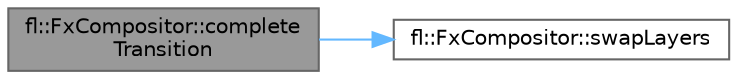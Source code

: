 digraph "fl::FxCompositor::completeTransition"
{
 // INTERACTIVE_SVG=YES
 // LATEX_PDF_SIZE
  bgcolor="transparent";
  edge [fontname=Helvetica,fontsize=10,labelfontname=Helvetica,labelfontsize=10];
  node [fontname=Helvetica,fontsize=10,shape=box,height=0.2,width=0.4];
  rankdir="LR";
  Node1 [id="Node000001",label="fl::FxCompositor::complete\lTransition",height=0.2,width=0.4,color="gray40", fillcolor="grey60", style="filled", fontcolor="black",tooltip=" "];
  Node1 -> Node2 [id="edge1_Node000001_Node000002",color="steelblue1",style="solid",tooltip=" "];
  Node2 [id="Node000002",label="fl::FxCompositor::swapLayers",height=0.2,width=0.4,color="grey40", fillcolor="white", style="filled",URL="$d7/df1/classfl_1_1_fx_compositor_a0ed0685b3caac53687f4d75402cd105d.html#a0ed0685b3caac53687f4d75402cd105d",tooltip=" "];
}
